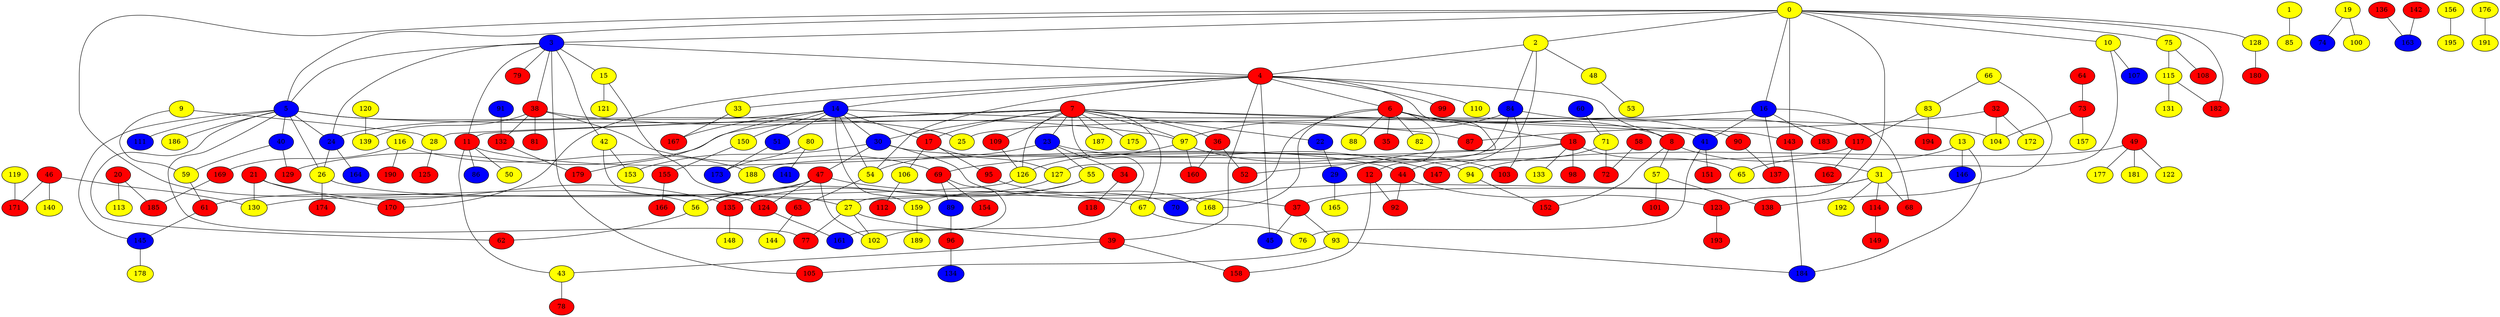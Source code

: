 graph {
0 [style = filled fillcolor = yellow];
1 [style = filled fillcolor = yellow];
2 [style = filled fillcolor = yellow];
3 [style = filled fillcolor = blue];
4 [style = filled fillcolor = red];
5 [style = filled fillcolor = blue];
6 [style = filled fillcolor = red];
7 [style = filled fillcolor = red];
8 [style = filled fillcolor = red];
9 [style = filled fillcolor = yellow];
10 [style = filled fillcolor = yellow];
11 [style = filled fillcolor = red];
12 [style = filled fillcolor = red];
13 [style = filled fillcolor = yellow];
14 [style = filled fillcolor = blue];
15 [style = filled fillcolor = yellow];
16 [style = filled fillcolor = blue];
17 [style = filled fillcolor = red];
18 [style = filled fillcolor = red];
19 [style = filled fillcolor = yellow];
20 [style = filled fillcolor = red];
21 [style = filled fillcolor = red];
22 [style = filled fillcolor = blue];
23 [style = filled fillcolor = blue];
24 [style = filled fillcolor = blue];
25 [style = filled fillcolor = yellow];
26 [style = filled fillcolor = yellow];
27 [style = filled fillcolor = yellow];
28 [style = filled fillcolor = yellow];
29 [style = filled fillcolor = blue];
30 [style = filled fillcolor = blue];
31 [style = filled fillcolor = yellow];
32 [style = filled fillcolor = red];
33 [style = filled fillcolor = yellow];
34 [style = filled fillcolor = red];
35 [style = filled fillcolor = red];
36 [style = filled fillcolor = red];
37 [style = filled fillcolor = red];
38 [style = filled fillcolor = red];
39 [style = filled fillcolor = red];
40 [style = filled fillcolor = blue];
41 [style = filled fillcolor = blue];
42 [style = filled fillcolor = yellow];
43 [style = filled fillcolor = yellow];
44 [style = filled fillcolor = red];
45 [style = filled fillcolor = blue];
46 [style = filled fillcolor = red];
47 [style = filled fillcolor = red];
48 [style = filled fillcolor = yellow];
49 [style = filled fillcolor = red];
50 [style = filled fillcolor = yellow];
51 [style = filled fillcolor = blue];
52 [style = filled fillcolor = red];
53 [style = filled fillcolor = yellow];
54 [style = filled fillcolor = yellow];
55 [style = filled fillcolor = yellow];
56 [style = filled fillcolor = yellow];
57 [style = filled fillcolor = yellow];
58 [style = filled fillcolor = red];
59 [style = filled fillcolor = yellow];
60 [style = filled fillcolor = blue];
61 [style = filled fillcolor = red];
62 [style = filled fillcolor = red];
63 [style = filled fillcolor = red];
64 [style = filled fillcolor = red];
65 [style = filled fillcolor = yellow];
66 [style = filled fillcolor = yellow];
67 [style = filled fillcolor = yellow];
68 [style = filled fillcolor = red];
69 [style = filled fillcolor = red];
70 [style = filled fillcolor = blue];
71 [style = filled fillcolor = yellow];
72 [style = filled fillcolor = red];
73 [style = filled fillcolor = red];
74 [style = filled fillcolor = blue];
75 [style = filled fillcolor = yellow];
76 [style = filled fillcolor = yellow];
77 [style = filled fillcolor = red];
78 [style = filled fillcolor = red];
79 [style = filled fillcolor = red];
80 [style = filled fillcolor = yellow];
81 [style = filled fillcolor = red];
82 [style = filled fillcolor = yellow];
83 [style = filled fillcolor = yellow];
84 [style = filled fillcolor = blue];
85 [style = filled fillcolor = yellow];
86 [style = filled fillcolor = blue];
87 [style = filled fillcolor = red];
88 [style = filled fillcolor = yellow];
89 [style = filled fillcolor = blue];
90 [style = filled fillcolor = red];
91 [style = filled fillcolor = blue];
92 [style = filled fillcolor = red];
93 [style = filled fillcolor = yellow];
94 [style = filled fillcolor = yellow];
95 [style = filled fillcolor = red];
96 [style = filled fillcolor = red];
97 [style = filled fillcolor = yellow];
98 [style = filled fillcolor = red];
99 [style = filled fillcolor = red];
100 [style = filled fillcolor = yellow];
101 [style = filled fillcolor = red];
102 [style = filled fillcolor = yellow];
103 [style = filled fillcolor = red];
104 [style = filled fillcolor = yellow];
105 [style = filled fillcolor = red];
106 [style = filled fillcolor = yellow];
107 [style = filled fillcolor = blue];
108 [style = filled fillcolor = red];
109 [style = filled fillcolor = red];
110 [style = filled fillcolor = yellow];
111 [style = filled fillcolor = blue];
112 [style = filled fillcolor = red];
113 [style = filled fillcolor = yellow];
114 [style = filled fillcolor = red];
115 [style = filled fillcolor = yellow];
116 [style = filled fillcolor = yellow];
117 [style = filled fillcolor = red];
118 [style = filled fillcolor = red];
119 [style = filled fillcolor = yellow];
120 [style = filled fillcolor = yellow];
121 [style = filled fillcolor = yellow];
122 [style = filled fillcolor = yellow];
123 [style = filled fillcolor = red];
124 [style = filled fillcolor = red];
125 [style = filled fillcolor = red];
126 [style = filled fillcolor = yellow];
127 [style = filled fillcolor = yellow];
128 [style = filled fillcolor = yellow];
129 [style = filled fillcolor = red];
130 [style = filled fillcolor = yellow];
131 [style = filled fillcolor = yellow];
132 [style = filled fillcolor = red];
133 [style = filled fillcolor = yellow];
134 [style = filled fillcolor = blue];
135 [style = filled fillcolor = red];
136 [style = filled fillcolor = red];
137 [style = filled fillcolor = red];
138 [style = filled fillcolor = red];
139 [style = filled fillcolor = yellow];
140 [style = filled fillcolor = yellow];
141 [style = filled fillcolor = blue];
142 [style = filled fillcolor = red];
143 [style = filled fillcolor = red];
144 [style = filled fillcolor = yellow];
145 [style = filled fillcolor = blue];
146 [style = filled fillcolor = blue];
147 [style = filled fillcolor = red];
148 [style = filled fillcolor = yellow];
149 [style = filled fillcolor = red];
150 [style = filled fillcolor = yellow];
151 [style = filled fillcolor = red];
152 [style = filled fillcolor = red];
153 [style = filled fillcolor = yellow];
154 [style = filled fillcolor = red];
155 [style = filled fillcolor = red];
156 [style = filled fillcolor = yellow];
157 [style = filled fillcolor = yellow];
158 [style = filled fillcolor = red];
159 [style = filled fillcolor = yellow];
160 [style = filled fillcolor = red];
161 [style = filled fillcolor = blue];
162 [style = filled fillcolor = red];
163 [style = filled fillcolor = blue];
164 [style = filled fillcolor = blue];
165 [style = filled fillcolor = yellow];
166 [style = filled fillcolor = red];
167 [style = filled fillcolor = red];
168 [style = filled fillcolor = yellow];
169 [style = filled fillcolor = red];
170 [style = filled fillcolor = red];
171 [style = filled fillcolor = red];
172 [style = filled fillcolor = yellow];
173 [style = filled fillcolor = blue];
174 [style = filled fillcolor = red];
175 [style = filled fillcolor = yellow];
176 [style = filled fillcolor = yellow];
177 [style = filled fillcolor = yellow];
178 [style = filled fillcolor = yellow];
179 [style = filled fillcolor = red];
180 [style = filled fillcolor = red];
181 [style = filled fillcolor = yellow];
182 [style = filled fillcolor = red];
183 [style = filled fillcolor = red];
184 [style = filled fillcolor = blue];
185 [style = filled fillcolor = red];
186 [style = filled fillcolor = yellow];
187 [style = filled fillcolor = yellow];
188 [style = filled fillcolor = yellow];
189 [style = filled fillcolor = yellow];
190 [style = filled fillcolor = red];
191 [style = filled fillcolor = yellow];
192 [style = filled fillcolor = yellow];
193 [style = filled fillcolor = red];
194 [style = filled fillcolor = red];
195 [style = filled fillcolor = yellow];
4 -- 33;
0 -- 10;
0 -- 5;
0 -- 3;
0 -- 2;
0 -- 16;
0 -- 56;
0 -- 75;
0 -- 123;
0 -- 128;
0 -- 143;
0 -- 182;
1 -- 85;
2 -- 4;
2 -- 44;
2 -- 48;
2 -- 84;
3 -- 4;
3 -- 5;
3 -- 11;
3 -- 15;
3 -- 24;
3 -- 38;
3 -- 42;
3 -- 79;
3 -- 105;
4 -- 6;
4 -- 8;
4 -- 14;
4 -- 29;
4 -- 39;
4 -- 45;
4 -- 54;
4 -- 99;
4 -- 110;
4 -- 170;
5 -- 24;
5 -- 25;
5 -- 26;
5 -- 40;
5 -- 62;
5 -- 77;
5 -- 87;
5 -- 111;
5 -- 145;
5 -- 186;
6 -- 8;
6 -- 12;
6 -- 18;
6 -- 27;
6 -- 35;
6 -- 82;
6 -- 88;
6 -- 90;
6 -- 168;
7 -- 11;
7 -- 17;
7 -- 22;
7 -- 23;
7 -- 28;
7 -- 30;
7 -- 36;
7 -- 41;
7 -- 67;
7 -- 97;
7 -- 102;
7 -- 109;
7 -- 126;
7 -- 129;
7 -- 143;
7 -- 175;
7 -- 187;
8 -- 31;
8 -- 57;
8 -- 152;
9 -- 28;
9 -- 59;
10 -- 31;
10 -- 107;
11 -- 43;
11 -- 44;
11 -- 50;
11 -- 86;
12 -- 92;
12 -- 158;
13 -- 65;
13 -- 146;
13 -- 184;
14 -- 17;
14 -- 24;
14 -- 30;
14 -- 51;
14 -- 54;
14 -- 104;
14 -- 150;
14 -- 159;
14 -- 167;
14 -- 179;
15 -- 70;
15 -- 121;
16 -- 25;
16 -- 41;
16 -- 68;
16 -- 137;
16 -- 183;
17 -- 95;
17 -- 106;
17 -- 127;
18 -- 52;
18 -- 65;
18 -- 69;
18 -- 98;
18 -- 133;
19 -- 74;
19 -- 100;
20 -- 113;
20 -- 185;
21 -- 130;
21 -- 135;
21 -- 170;
22 -- 29;
23 -- 34;
23 -- 54;
23 -- 55;
23 -- 147;
24 -- 26;
24 -- 164;
26 -- 27;
26 -- 174;
27 -- 39;
27 -- 77;
27 -- 102;
28 -- 125;
29 -- 165;
30 -- 37;
30 -- 47;
30 -- 94;
30 -- 153;
31 -- 37;
31 -- 68;
31 -- 70;
31 -- 114;
31 -- 192;
32 -- 87;
32 -- 104;
32 -- 172;
33 -- 167;
34 -- 118;
36 -- 52;
36 -- 160;
37 -- 45;
37 -- 93;
38 -- 69;
38 -- 81;
38 -- 97;
38 -- 132;
38 -- 139;
39 -- 43;
39 -- 158;
40 -- 59;
40 -- 129;
41 -- 76;
41 -- 151;
42 -- 124;
42 -- 153;
43 -- 78;
44 -- 92;
44 -- 123;
46 -- 130;
46 -- 140;
46 -- 171;
47 -- 56;
47 -- 61;
47 -- 67;
47 -- 102;
47 -- 124;
48 -- 53;
49 -- 94;
49 -- 122;
49 -- 177;
49 -- 181;
51 -- 173;
54 -- 63;
55 -- 56;
55 -- 159;
56 -- 62;
57 -- 101;
57 -- 138;
58 -- 72;
59 -- 61;
60 -- 71;
61 -- 145;
63 -- 144;
64 -- 73;
66 -- 83;
66 -- 138;
67 -- 76;
69 -- 89;
69 -- 154;
69 -- 161;
71 -- 72;
71 -- 147;
73 -- 104;
73 -- 157;
75 -- 108;
75 -- 115;
80 -- 141;
80 -- 173;
83 -- 117;
83 -- 194;
84 -- 97;
84 -- 103;
84 -- 117;
84 -- 127;
89 -- 96;
90 -- 137;
91 -- 132;
93 -- 105;
93 -- 184;
94 -- 152;
95 -- 168;
96 -- 134;
97 -- 103;
97 -- 126;
97 -- 160;
106 -- 112;
109 -- 126;
114 -- 149;
115 -- 131;
115 -- 182;
116 -- 169;
116 -- 188;
116 -- 190;
117 -- 162;
117 -- 188;
119 -- 171;
120 -- 139;
123 -- 193;
124 -- 161;
126 -- 130;
127 -- 135;
128 -- 180;
132 -- 179;
135 -- 148;
136 -- 163;
142 -- 163;
143 -- 184;
145 -- 178;
150 -- 155;
155 -- 166;
156 -- 195;
159 -- 189;
169 -- 185;
176 -- 191;
}
